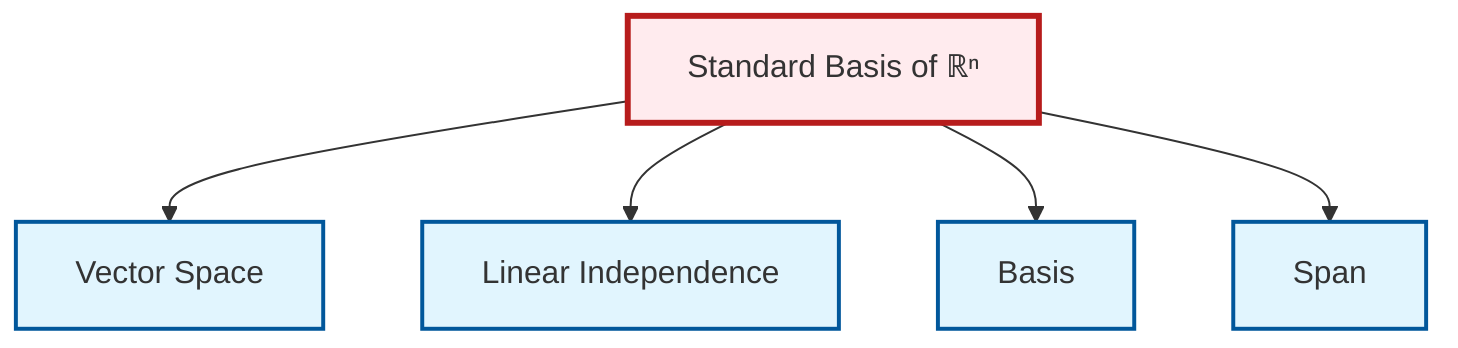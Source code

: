 graph TD
    classDef definition fill:#e1f5fe,stroke:#01579b,stroke-width:2px
    classDef theorem fill:#f3e5f5,stroke:#4a148c,stroke-width:2px
    classDef axiom fill:#fff3e0,stroke:#e65100,stroke-width:2px
    classDef example fill:#e8f5e9,stroke:#1b5e20,stroke-width:2px
    classDef current fill:#ffebee,stroke:#b71c1c,stroke-width:3px
    def-span["Span"]:::definition
    ex-standard-basis-rn["Standard Basis of ℝⁿ"]:::example
    def-linear-independence["Linear Independence"]:::definition
    def-basis["Basis"]:::definition
    def-vector-space["Vector Space"]:::definition
    ex-standard-basis-rn --> def-vector-space
    ex-standard-basis-rn --> def-linear-independence
    ex-standard-basis-rn --> def-basis
    ex-standard-basis-rn --> def-span
    class ex-standard-basis-rn current